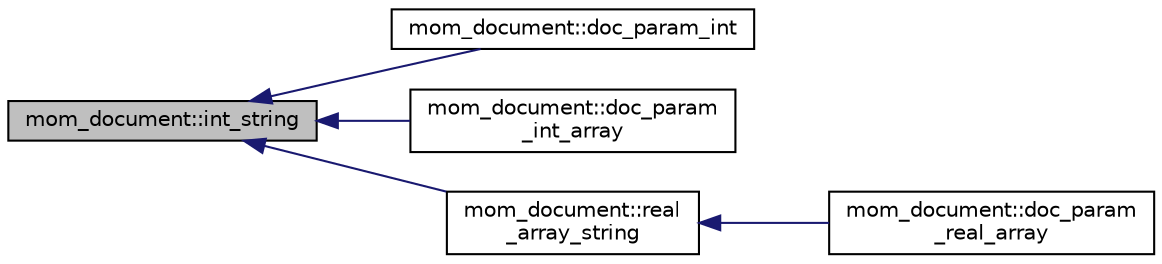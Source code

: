 digraph "mom_document::int_string"
{
 // INTERACTIVE_SVG=YES
  edge [fontname="Helvetica",fontsize="10",labelfontname="Helvetica",labelfontsize="10"];
  node [fontname="Helvetica",fontsize="10",shape=record];
  rankdir="LR";
  Node179 [label="mom_document::int_string",height=0.2,width=0.4,color="black", fillcolor="grey75", style="filled", fontcolor="black"];
  Node179 -> Node180 [dir="back",color="midnightblue",fontsize="10",style="solid",fontname="Helvetica"];
  Node180 [label="mom_document::doc_param_int",height=0.2,width=0.4,color="black", fillcolor="white", style="filled",URL="$namespacemom__document.html#a14995c64ee277f19aa10b957431aa4c1"];
  Node179 -> Node181 [dir="back",color="midnightblue",fontsize="10",style="solid",fontname="Helvetica"];
  Node181 [label="mom_document::doc_param\l_int_array",height=0.2,width=0.4,color="black", fillcolor="white", style="filled",URL="$namespacemom__document.html#a3ce71018037d66ba8f51d860bedbdcbb"];
  Node179 -> Node182 [dir="back",color="midnightblue",fontsize="10",style="solid",fontname="Helvetica"];
  Node182 [label="mom_document::real\l_array_string",height=0.2,width=0.4,color="black", fillcolor="white", style="filled",URL="$namespacemom__document.html#a436486f7289eafc7b4e8ba65812f3459"];
  Node182 -> Node183 [dir="back",color="midnightblue",fontsize="10",style="solid",fontname="Helvetica"];
  Node183 [label="mom_document::doc_param\l_real_array",height=0.2,width=0.4,color="black", fillcolor="white", style="filled",URL="$namespacemom__document.html#a09ce71cb5106c9abb604c07b98e62863"];
}
